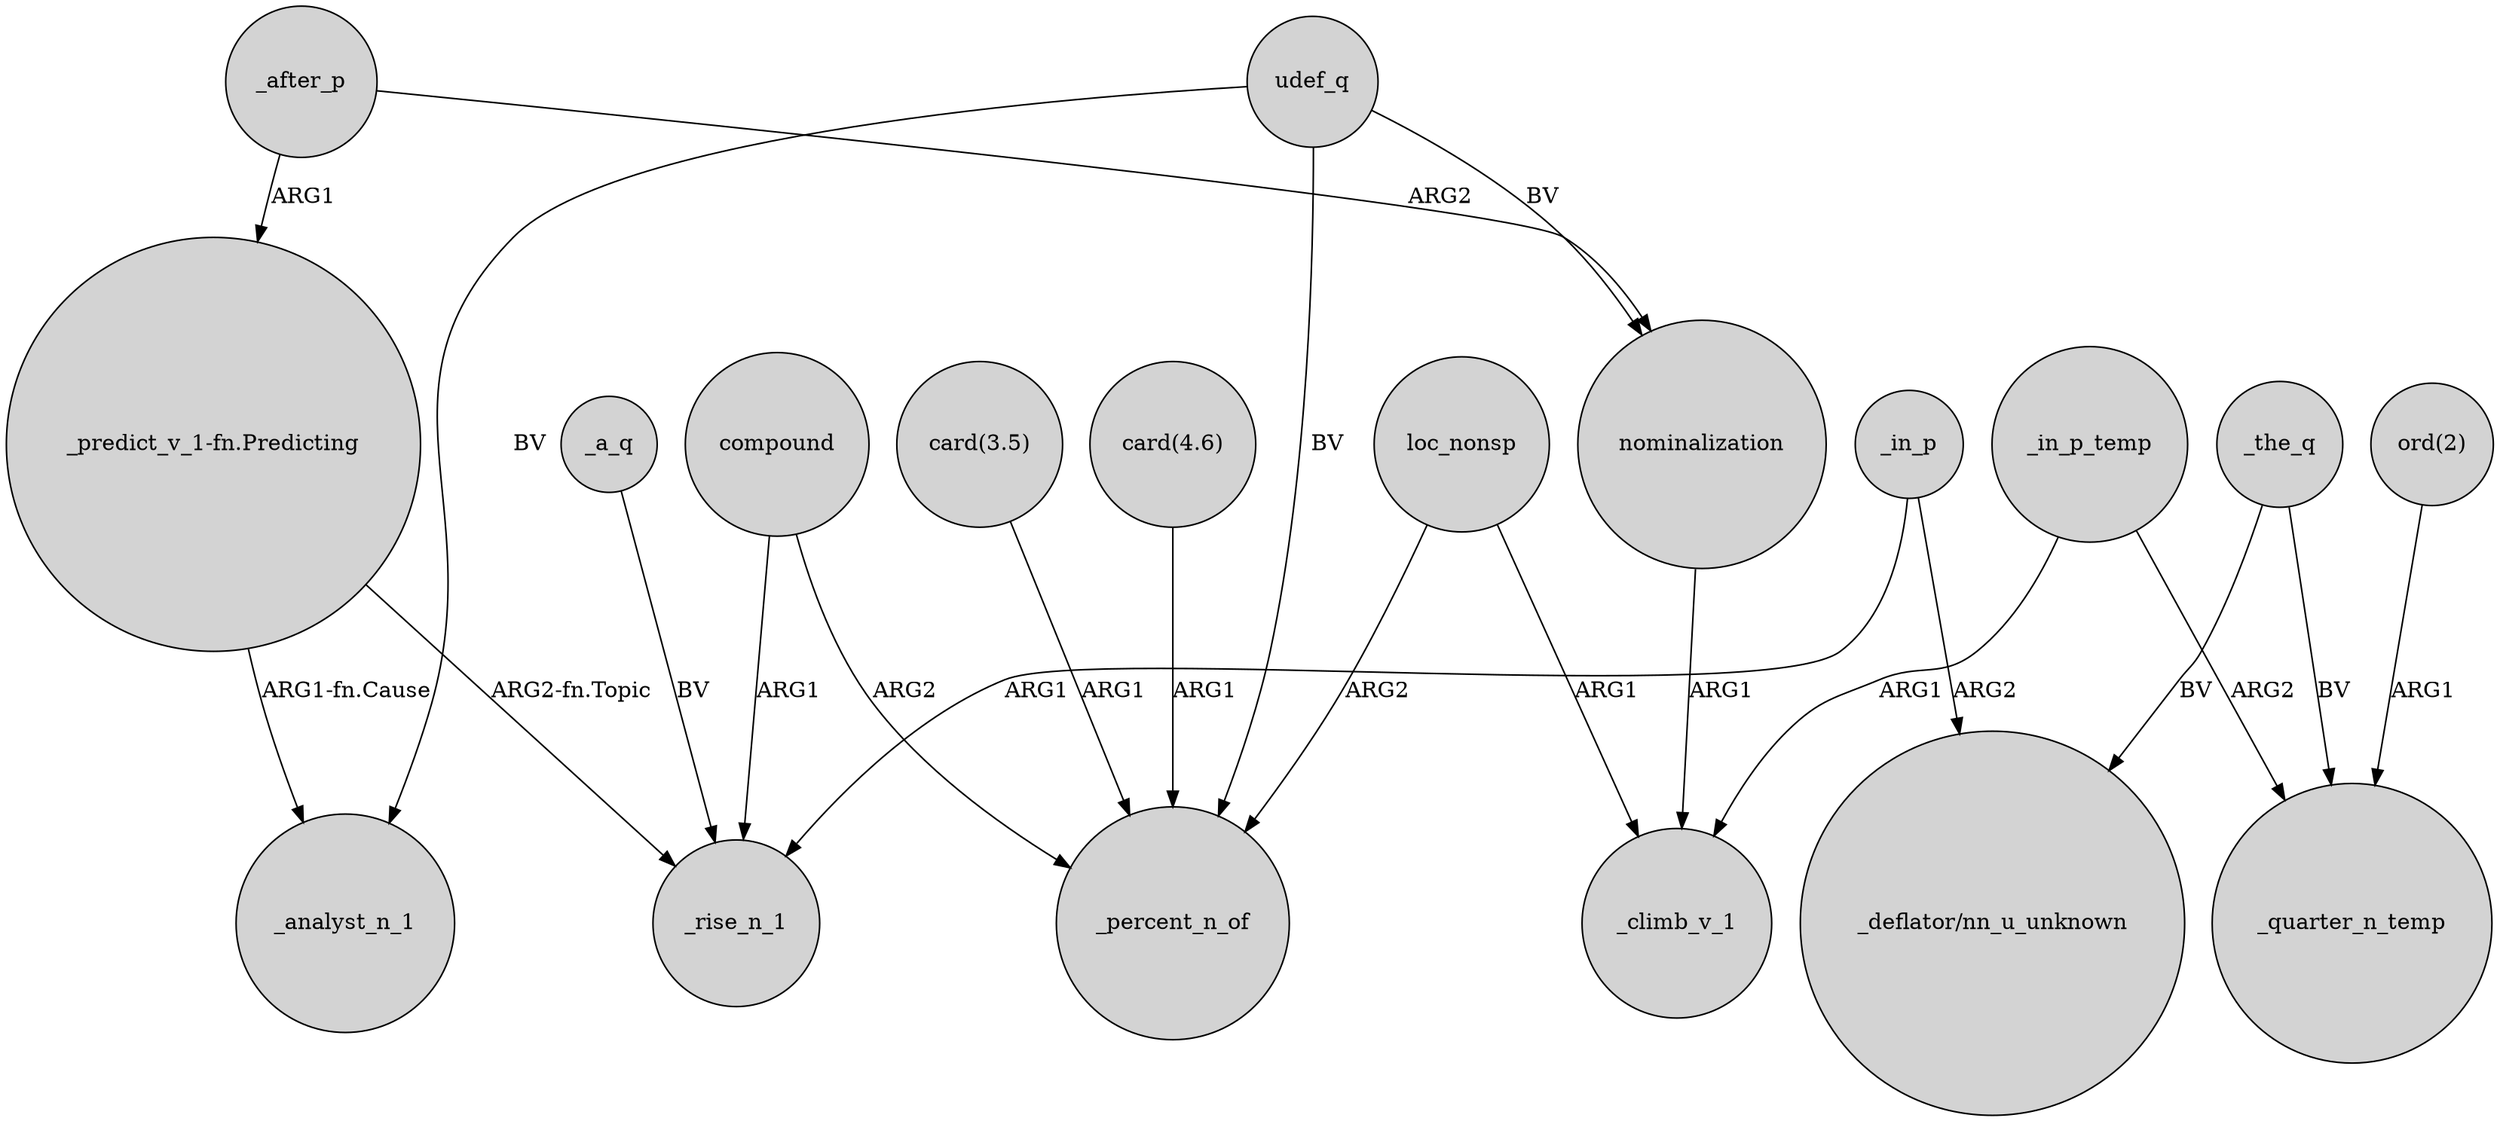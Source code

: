 digraph {
	node [shape=circle style=filled]
	"_predict_v_1-fn.Predicting" -> _rise_n_1 [label="ARG2-fn.Topic"]
	_a_q -> _rise_n_1 [label=BV]
	_after_p -> "_predict_v_1-fn.Predicting" [label=ARG1]
	_the_q -> _quarter_n_temp [label=BV]
	"ord(2)" -> _quarter_n_temp [label=ARG1]
	nominalization -> _climb_v_1 [label=ARG1]
	compound -> _percent_n_of [label=ARG2]
	_in_p_temp -> _quarter_n_temp [label=ARG2]
	loc_nonsp -> _climb_v_1 [label=ARG1]
	_in_p -> "_deflator/nn_u_unknown" [label=ARG2]
	_in_p -> _rise_n_1 [label=ARG1]
	_in_p_temp -> _climb_v_1 [label=ARG1]
	loc_nonsp -> _percent_n_of [label=ARG2]
	_the_q -> "_deflator/nn_u_unknown" [label=BV]
	udef_q -> nominalization [label=BV]
	"card(4.6)" -> _percent_n_of [label=ARG1]
	"_predict_v_1-fn.Predicting" -> _analyst_n_1 [label="ARG1-fn.Cause"]
	compound -> _rise_n_1 [label=ARG1]
	udef_q -> _percent_n_of [label=BV]
	"card(3.5)" -> _percent_n_of [label=ARG1]
	_after_p -> nominalization [label=ARG2]
	udef_q -> _analyst_n_1 [label=BV]
}
